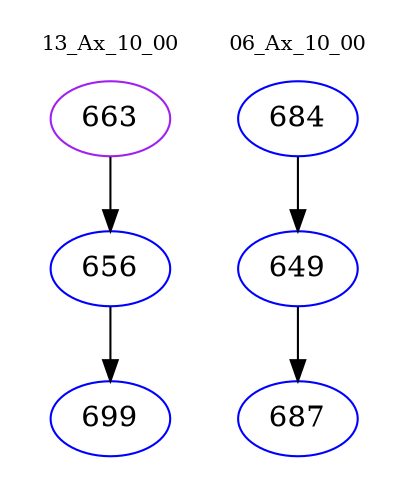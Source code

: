 digraph{
subgraph cluster_0 {
color = white
label = "13_Ax_10_00";
fontsize=10;
T0_663 [label="663", color="purple"]
T0_663 -> T0_656 [color="black"]
T0_656 [label="656", color="blue"]
T0_656 -> T0_699 [color="black"]
T0_699 [label="699", color="blue"]
}
subgraph cluster_1 {
color = white
label = "06_Ax_10_00";
fontsize=10;
T1_684 [label="684", color="blue"]
T1_684 -> T1_649 [color="black"]
T1_649 [label="649", color="blue"]
T1_649 -> T1_687 [color="black"]
T1_687 [label="687", color="blue"]
}
}
